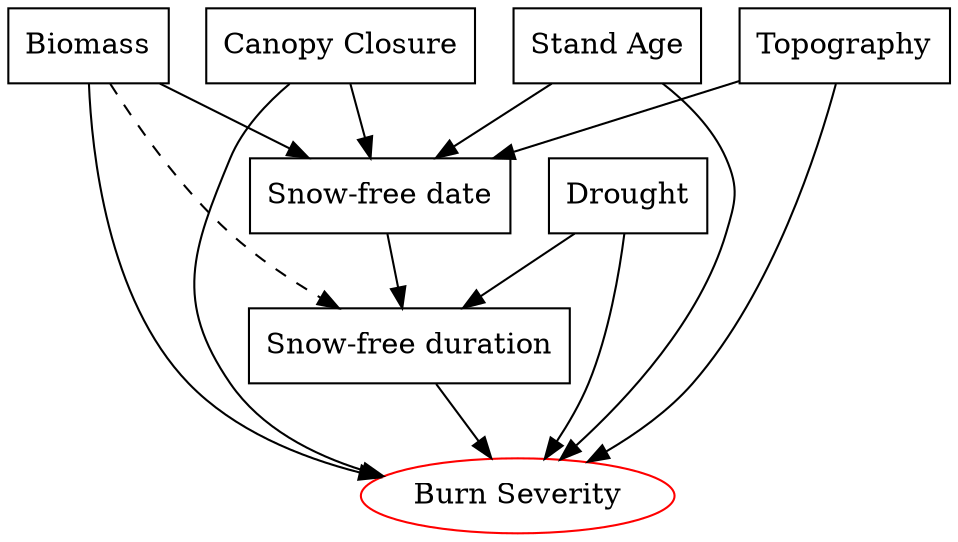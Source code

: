 // entire dag
digraph "updated-entire-dag" {
	B [label=Biomass shape=rect]
	C [label="Canopy Closure" shape=rect]
	S [label="Stand Age" shape=rect]
	A [label="Snow-free date" shape=rect]
	R [label="Snow-free duration" shape=rect]
	V [label="Burn Severity" color=red shape=ellipse]
	T [label=Topography shape=rect]
	D [label=Drought shape=rect]
	B -> A
	C -> A
	S -> A
	A -> R
	B -> V
	C -> V
	S -> V
	R -> V
	D -> V
	T -> V
	T -> A
	D -> R
	B -> R [style=dashed]
}
